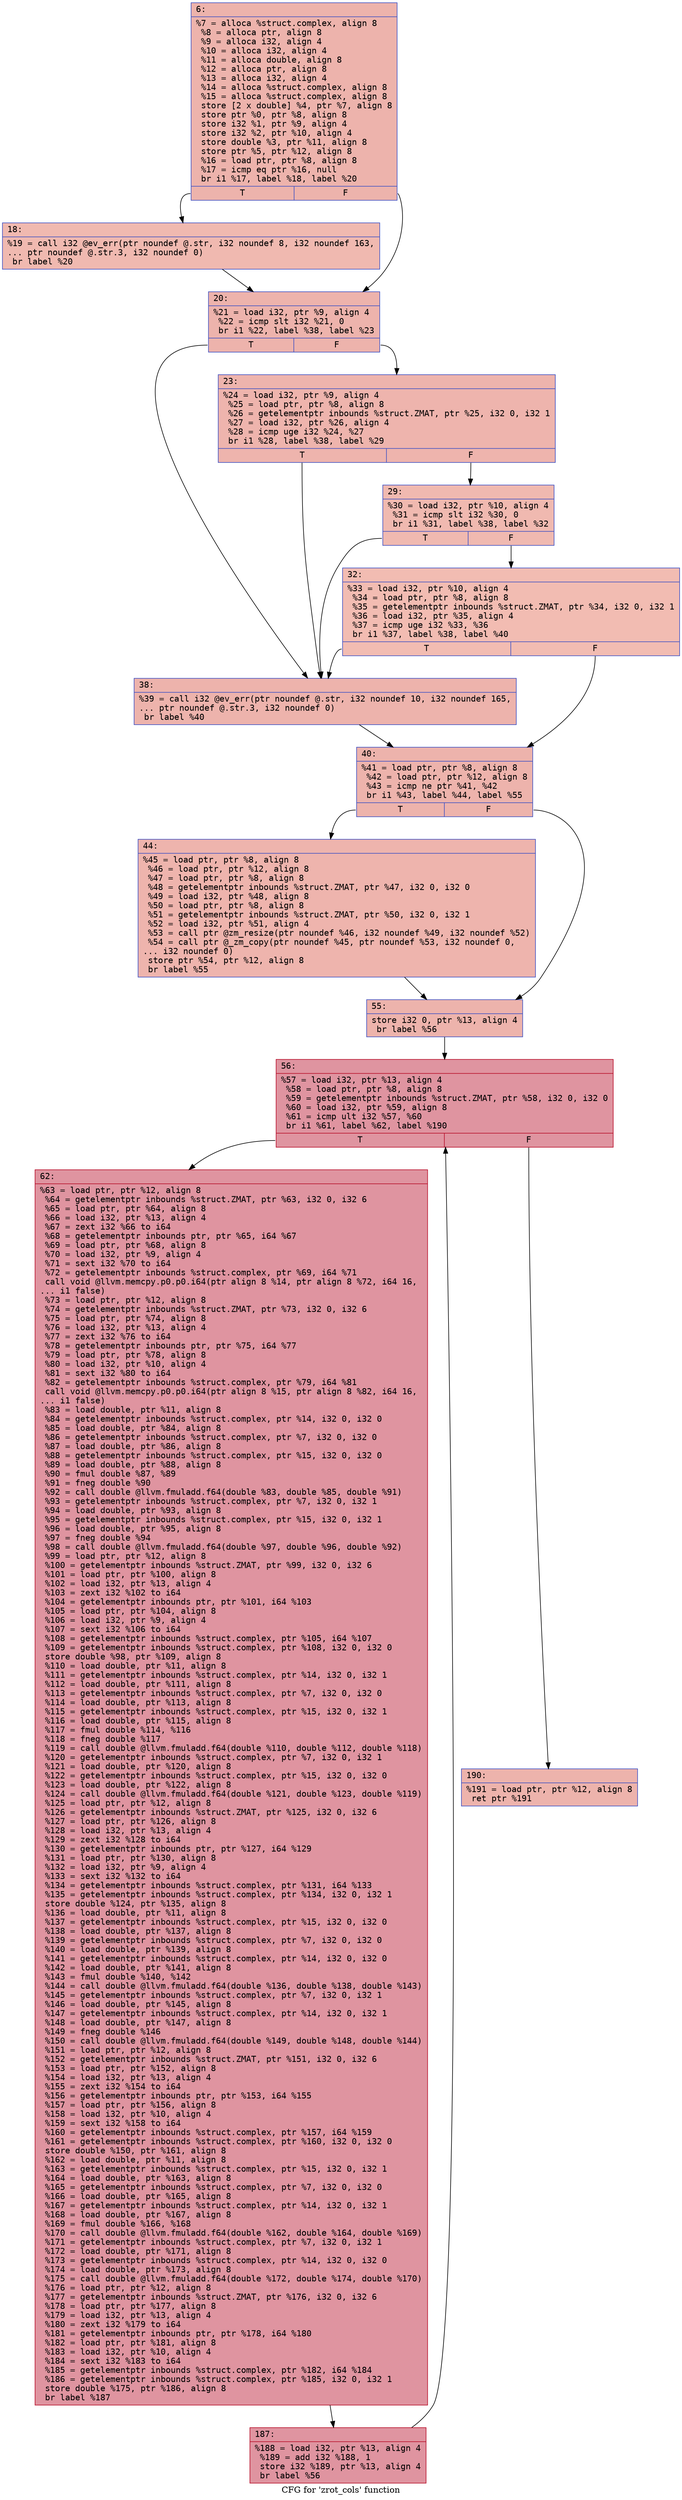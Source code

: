 digraph "CFG for 'zrot_cols' function" {
	label="CFG for 'zrot_cols' function";

	Node0x60000012e850 [shape=record,color="#3d50c3ff", style=filled, fillcolor="#d6524470" fontname="Courier",label="{6:\l|  %7 = alloca %struct.complex, align 8\l  %8 = alloca ptr, align 8\l  %9 = alloca i32, align 4\l  %10 = alloca i32, align 4\l  %11 = alloca double, align 8\l  %12 = alloca ptr, align 8\l  %13 = alloca i32, align 4\l  %14 = alloca %struct.complex, align 8\l  %15 = alloca %struct.complex, align 8\l  store [2 x double] %4, ptr %7, align 8\l  store ptr %0, ptr %8, align 8\l  store i32 %1, ptr %9, align 4\l  store i32 %2, ptr %10, align 4\l  store double %3, ptr %11, align 8\l  store ptr %5, ptr %12, align 8\l  %16 = load ptr, ptr %8, align 8\l  %17 = icmp eq ptr %16, null\l  br i1 %17, label %18, label %20\l|{<s0>T|<s1>F}}"];
	Node0x60000012e850:s0 -> Node0x60000012e8a0[tooltip="6 -> 18\nProbability 37.50%" ];
	Node0x60000012e850:s1 -> Node0x60000012e8f0[tooltip="6 -> 20\nProbability 62.50%" ];
	Node0x60000012e8a0 [shape=record,color="#3d50c3ff", style=filled, fillcolor="#de614d70" fontname="Courier",label="{18:\l|  %19 = call i32 @ev_err(ptr noundef @.str, i32 noundef 8, i32 noundef 163,\l... ptr noundef @.str.3, i32 noundef 0)\l  br label %20\l}"];
	Node0x60000012e8a0 -> Node0x60000012e8f0[tooltip="18 -> 20\nProbability 100.00%" ];
	Node0x60000012e8f0 [shape=record,color="#3d50c3ff", style=filled, fillcolor="#d6524470" fontname="Courier",label="{20:\l|  %21 = load i32, ptr %9, align 4\l  %22 = icmp slt i32 %21, 0\l  br i1 %22, label %38, label %23\l|{<s0>T|<s1>F}}"];
	Node0x60000012e8f0:s0 -> Node0x60000012ea30[tooltip="20 -> 38\nProbability 37.50%" ];
	Node0x60000012e8f0:s1 -> Node0x60000012e940[tooltip="20 -> 23\nProbability 62.50%" ];
	Node0x60000012e940 [shape=record,color="#3d50c3ff", style=filled, fillcolor="#d8564670" fontname="Courier",label="{23:\l|  %24 = load i32, ptr %9, align 4\l  %25 = load ptr, ptr %8, align 8\l  %26 = getelementptr inbounds %struct.ZMAT, ptr %25, i32 0, i32 1\l  %27 = load i32, ptr %26, align 4\l  %28 = icmp uge i32 %24, %27\l  br i1 %28, label %38, label %29\l|{<s0>T|<s1>F}}"];
	Node0x60000012e940:s0 -> Node0x60000012ea30[tooltip="23 -> 38\nProbability 50.00%" ];
	Node0x60000012e940:s1 -> Node0x60000012e990[tooltip="23 -> 29\nProbability 50.00%" ];
	Node0x60000012e990 [shape=record,color="#3d50c3ff", style=filled, fillcolor="#de614d70" fontname="Courier",label="{29:\l|  %30 = load i32, ptr %10, align 4\l  %31 = icmp slt i32 %30, 0\l  br i1 %31, label %38, label %32\l|{<s0>T|<s1>F}}"];
	Node0x60000012e990:s0 -> Node0x60000012ea30[tooltip="29 -> 38\nProbability 37.50%" ];
	Node0x60000012e990:s1 -> Node0x60000012e9e0[tooltip="29 -> 32\nProbability 62.50%" ];
	Node0x60000012e9e0 [shape=record,color="#3d50c3ff", style=filled, fillcolor="#e1675170" fontname="Courier",label="{32:\l|  %33 = load i32, ptr %10, align 4\l  %34 = load ptr, ptr %8, align 8\l  %35 = getelementptr inbounds %struct.ZMAT, ptr %34, i32 0, i32 1\l  %36 = load i32, ptr %35, align 4\l  %37 = icmp uge i32 %33, %36\l  br i1 %37, label %38, label %40\l|{<s0>T|<s1>F}}"];
	Node0x60000012e9e0:s0 -> Node0x60000012ea30[tooltip="32 -> 38\nProbability 50.00%" ];
	Node0x60000012e9e0:s1 -> Node0x60000012ea80[tooltip="32 -> 40\nProbability 50.00%" ];
	Node0x60000012ea30 [shape=record,color="#3d50c3ff", style=filled, fillcolor="#d6524470" fontname="Courier",label="{38:\l|  %39 = call i32 @ev_err(ptr noundef @.str, i32 noundef 10, i32 noundef 165,\l... ptr noundef @.str.3, i32 noundef 0)\l  br label %40\l}"];
	Node0x60000012ea30 -> Node0x60000012ea80[tooltip="38 -> 40\nProbability 100.00%" ];
	Node0x60000012ea80 [shape=record,color="#3d50c3ff", style=filled, fillcolor="#d6524470" fontname="Courier",label="{40:\l|  %41 = load ptr, ptr %8, align 8\l  %42 = load ptr, ptr %12, align 8\l  %43 = icmp ne ptr %41, %42\l  br i1 %43, label %44, label %55\l|{<s0>T|<s1>F}}"];
	Node0x60000012ea80:s0 -> Node0x60000012ead0[tooltip="40 -> 44\nProbability 62.50%" ];
	Node0x60000012ea80:s1 -> Node0x60000012eb20[tooltip="40 -> 55\nProbability 37.50%" ];
	Node0x60000012ead0 [shape=record,color="#3d50c3ff", style=filled, fillcolor="#d8564670" fontname="Courier",label="{44:\l|  %45 = load ptr, ptr %8, align 8\l  %46 = load ptr, ptr %12, align 8\l  %47 = load ptr, ptr %8, align 8\l  %48 = getelementptr inbounds %struct.ZMAT, ptr %47, i32 0, i32 0\l  %49 = load i32, ptr %48, align 8\l  %50 = load ptr, ptr %8, align 8\l  %51 = getelementptr inbounds %struct.ZMAT, ptr %50, i32 0, i32 1\l  %52 = load i32, ptr %51, align 4\l  %53 = call ptr @zm_resize(ptr noundef %46, i32 noundef %49, i32 noundef %52)\l  %54 = call ptr @_zm_copy(ptr noundef %45, ptr noundef %53, i32 noundef 0,\l... i32 noundef 0)\l  store ptr %54, ptr %12, align 8\l  br label %55\l}"];
	Node0x60000012ead0 -> Node0x60000012eb20[tooltip="44 -> 55\nProbability 100.00%" ];
	Node0x60000012eb20 [shape=record,color="#3d50c3ff", style=filled, fillcolor="#d6524470" fontname="Courier",label="{55:\l|  store i32 0, ptr %13, align 4\l  br label %56\l}"];
	Node0x60000012eb20 -> Node0x60000012eb70[tooltip="55 -> 56\nProbability 100.00%" ];
	Node0x60000012eb70 [shape=record,color="#b70d28ff", style=filled, fillcolor="#b70d2870" fontname="Courier",label="{56:\l|  %57 = load i32, ptr %13, align 4\l  %58 = load ptr, ptr %8, align 8\l  %59 = getelementptr inbounds %struct.ZMAT, ptr %58, i32 0, i32 0\l  %60 = load i32, ptr %59, align 8\l  %61 = icmp ult i32 %57, %60\l  br i1 %61, label %62, label %190\l|{<s0>T|<s1>F}}"];
	Node0x60000012eb70:s0 -> Node0x60000012ebc0[tooltip="56 -> 62\nProbability 96.88%" ];
	Node0x60000012eb70:s1 -> Node0x60000012ec60[tooltip="56 -> 190\nProbability 3.12%" ];
	Node0x60000012ebc0 [shape=record,color="#b70d28ff", style=filled, fillcolor="#b70d2870" fontname="Courier",label="{62:\l|  %63 = load ptr, ptr %12, align 8\l  %64 = getelementptr inbounds %struct.ZMAT, ptr %63, i32 0, i32 6\l  %65 = load ptr, ptr %64, align 8\l  %66 = load i32, ptr %13, align 4\l  %67 = zext i32 %66 to i64\l  %68 = getelementptr inbounds ptr, ptr %65, i64 %67\l  %69 = load ptr, ptr %68, align 8\l  %70 = load i32, ptr %9, align 4\l  %71 = sext i32 %70 to i64\l  %72 = getelementptr inbounds %struct.complex, ptr %69, i64 %71\l  call void @llvm.memcpy.p0.p0.i64(ptr align 8 %14, ptr align 8 %72, i64 16,\l... i1 false)\l  %73 = load ptr, ptr %12, align 8\l  %74 = getelementptr inbounds %struct.ZMAT, ptr %73, i32 0, i32 6\l  %75 = load ptr, ptr %74, align 8\l  %76 = load i32, ptr %13, align 4\l  %77 = zext i32 %76 to i64\l  %78 = getelementptr inbounds ptr, ptr %75, i64 %77\l  %79 = load ptr, ptr %78, align 8\l  %80 = load i32, ptr %10, align 4\l  %81 = sext i32 %80 to i64\l  %82 = getelementptr inbounds %struct.complex, ptr %79, i64 %81\l  call void @llvm.memcpy.p0.p0.i64(ptr align 8 %15, ptr align 8 %82, i64 16,\l... i1 false)\l  %83 = load double, ptr %11, align 8\l  %84 = getelementptr inbounds %struct.complex, ptr %14, i32 0, i32 0\l  %85 = load double, ptr %84, align 8\l  %86 = getelementptr inbounds %struct.complex, ptr %7, i32 0, i32 0\l  %87 = load double, ptr %86, align 8\l  %88 = getelementptr inbounds %struct.complex, ptr %15, i32 0, i32 0\l  %89 = load double, ptr %88, align 8\l  %90 = fmul double %87, %89\l  %91 = fneg double %90\l  %92 = call double @llvm.fmuladd.f64(double %83, double %85, double %91)\l  %93 = getelementptr inbounds %struct.complex, ptr %7, i32 0, i32 1\l  %94 = load double, ptr %93, align 8\l  %95 = getelementptr inbounds %struct.complex, ptr %15, i32 0, i32 1\l  %96 = load double, ptr %95, align 8\l  %97 = fneg double %94\l  %98 = call double @llvm.fmuladd.f64(double %97, double %96, double %92)\l  %99 = load ptr, ptr %12, align 8\l  %100 = getelementptr inbounds %struct.ZMAT, ptr %99, i32 0, i32 6\l  %101 = load ptr, ptr %100, align 8\l  %102 = load i32, ptr %13, align 4\l  %103 = zext i32 %102 to i64\l  %104 = getelementptr inbounds ptr, ptr %101, i64 %103\l  %105 = load ptr, ptr %104, align 8\l  %106 = load i32, ptr %9, align 4\l  %107 = sext i32 %106 to i64\l  %108 = getelementptr inbounds %struct.complex, ptr %105, i64 %107\l  %109 = getelementptr inbounds %struct.complex, ptr %108, i32 0, i32 0\l  store double %98, ptr %109, align 8\l  %110 = load double, ptr %11, align 8\l  %111 = getelementptr inbounds %struct.complex, ptr %14, i32 0, i32 1\l  %112 = load double, ptr %111, align 8\l  %113 = getelementptr inbounds %struct.complex, ptr %7, i32 0, i32 0\l  %114 = load double, ptr %113, align 8\l  %115 = getelementptr inbounds %struct.complex, ptr %15, i32 0, i32 1\l  %116 = load double, ptr %115, align 8\l  %117 = fmul double %114, %116\l  %118 = fneg double %117\l  %119 = call double @llvm.fmuladd.f64(double %110, double %112, double %118)\l  %120 = getelementptr inbounds %struct.complex, ptr %7, i32 0, i32 1\l  %121 = load double, ptr %120, align 8\l  %122 = getelementptr inbounds %struct.complex, ptr %15, i32 0, i32 0\l  %123 = load double, ptr %122, align 8\l  %124 = call double @llvm.fmuladd.f64(double %121, double %123, double %119)\l  %125 = load ptr, ptr %12, align 8\l  %126 = getelementptr inbounds %struct.ZMAT, ptr %125, i32 0, i32 6\l  %127 = load ptr, ptr %126, align 8\l  %128 = load i32, ptr %13, align 4\l  %129 = zext i32 %128 to i64\l  %130 = getelementptr inbounds ptr, ptr %127, i64 %129\l  %131 = load ptr, ptr %130, align 8\l  %132 = load i32, ptr %9, align 4\l  %133 = sext i32 %132 to i64\l  %134 = getelementptr inbounds %struct.complex, ptr %131, i64 %133\l  %135 = getelementptr inbounds %struct.complex, ptr %134, i32 0, i32 1\l  store double %124, ptr %135, align 8\l  %136 = load double, ptr %11, align 8\l  %137 = getelementptr inbounds %struct.complex, ptr %15, i32 0, i32 0\l  %138 = load double, ptr %137, align 8\l  %139 = getelementptr inbounds %struct.complex, ptr %7, i32 0, i32 0\l  %140 = load double, ptr %139, align 8\l  %141 = getelementptr inbounds %struct.complex, ptr %14, i32 0, i32 0\l  %142 = load double, ptr %141, align 8\l  %143 = fmul double %140, %142\l  %144 = call double @llvm.fmuladd.f64(double %136, double %138, double %143)\l  %145 = getelementptr inbounds %struct.complex, ptr %7, i32 0, i32 1\l  %146 = load double, ptr %145, align 8\l  %147 = getelementptr inbounds %struct.complex, ptr %14, i32 0, i32 1\l  %148 = load double, ptr %147, align 8\l  %149 = fneg double %146\l  %150 = call double @llvm.fmuladd.f64(double %149, double %148, double %144)\l  %151 = load ptr, ptr %12, align 8\l  %152 = getelementptr inbounds %struct.ZMAT, ptr %151, i32 0, i32 6\l  %153 = load ptr, ptr %152, align 8\l  %154 = load i32, ptr %13, align 4\l  %155 = zext i32 %154 to i64\l  %156 = getelementptr inbounds ptr, ptr %153, i64 %155\l  %157 = load ptr, ptr %156, align 8\l  %158 = load i32, ptr %10, align 4\l  %159 = sext i32 %158 to i64\l  %160 = getelementptr inbounds %struct.complex, ptr %157, i64 %159\l  %161 = getelementptr inbounds %struct.complex, ptr %160, i32 0, i32 0\l  store double %150, ptr %161, align 8\l  %162 = load double, ptr %11, align 8\l  %163 = getelementptr inbounds %struct.complex, ptr %15, i32 0, i32 1\l  %164 = load double, ptr %163, align 8\l  %165 = getelementptr inbounds %struct.complex, ptr %7, i32 0, i32 0\l  %166 = load double, ptr %165, align 8\l  %167 = getelementptr inbounds %struct.complex, ptr %14, i32 0, i32 1\l  %168 = load double, ptr %167, align 8\l  %169 = fmul double %166, %168\l  %170 = call double @llvm.fmuladd.f64(double %162, double %164, double %169)\l  %171 = getelementptr inbounds %struct.complex, ptr %7, i32 0, i32 1\l  %172 = load double, ptr %171, align 8\l  %173 = getelementptr inbounds %struct.complex, ptr %14, i32 0, i32 0\l  %174 = load double, ptr %173, align 8\l  %175 = call double @llvm.fmuladd.f64(double %172, double %174, double %170)\l  %176 = load ptr, ptr %12, align 8\l  %177 = getelementptr inbounds %struct.ZMAT, ptr %176, i32 0, i32 6\l  %178 = load ptr, ptr %177, align 8\l  %179 = load i32, ptr %13, align 4\l  %180 = zext i32 %179 to i64\l  %181 = getelementptr inbounds ptr, ptr %178, i64 %180\l  %182 = load ptr, ptr %181, align 8\l  %183 = load i32, ptr %10, align 4\l  %184 = sext i32 %183 to i64\l  %185 = getelementptr inbounds %struct.complex, ptr %182, i64 %184\l  %186 = getelementptr inbounds %struct.complex, ptr %185, i32 0, i32 1\l  store double %175, ptr %186, align 8\l  br label %187\l}"];
	Node0x60000012ebc0 -> Node0x60000012ec10[tooltip="62 -> 187\nProbability 100.00%" ];
	Node0x60000012ec10 [shape=record,color="#b70d28ff", style=filled, fillcolor="#b70d2870" fontname="Courier",label="{187:\l|  %188 = load i32, ptr %13, align 4\l  %189 = add i32 %188, 1\l  store i32 %189, ptr %13, align 4\l  br label %56\l}"];
	Node0x60000012ec10 -> Node0x60000012eb70[tooltip="187 -> 56\nProbability 100.00%" ];
	Node0x60000012ec60 [shape=record,color="#3d50c3ff", style=filled, fillcolor="#d6524470" fontname="Courier",label="{190:\l|  %191 = load ptr, ptr %12, align 8\l  ret ptr %191\l}"];
}
